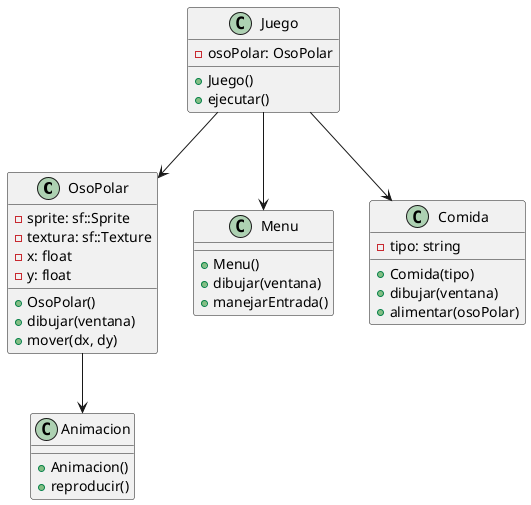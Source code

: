 @startuml

class OsoPolar {
    - sprite: sf::Sprite
    - textura: sf::Texture
    - x: float
    - y: float
    + OsoPolar()
    + dibujar(ventana)
    + mover(dx, dy)
}

class Juego {
    - osoPolar: OsoPolar
    + Juego()
    + ejecutar()
}

class Menu {
    + Menu()
    + dibujar(ventana)
    + manejarEntrada()
}

class Comida {
    - tipo: string
    + Comida(tipo)
    + dibujar(ventana)
    + alimentar(osoPolar)
}

class Animacion {
    + Animacion()
    + reproducir()
}

Juego --> OsoPolar
Juego --> Menu
Juego --> Comida
OsoPolar --> Animacion
@enduml

